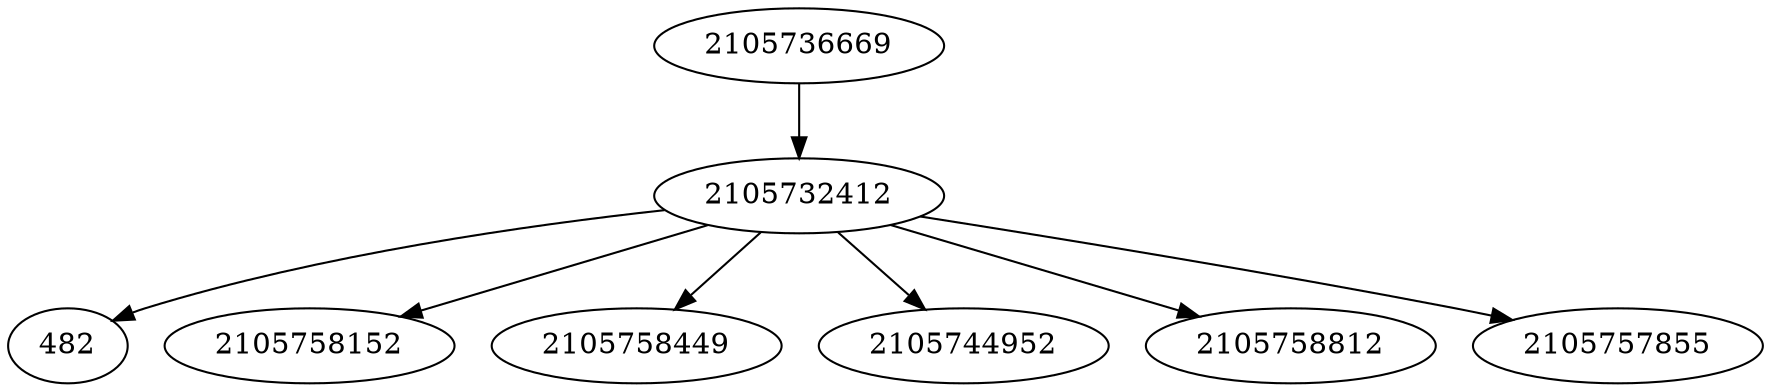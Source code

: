 strict digraph  {
482;
2105758152;
2105758449;
2105732412;
2105744952;
2105758812;
2105736669;
2105757855;
2105732412 -> 2105744952;
2105732412 -> 482;
2105732412 -> 2105757855;
2105732412 -> 2105758152;
2105732412 -> 2105758449;
2105732412 -> 2105758812;
2105736669 -> 2105732412;
}
